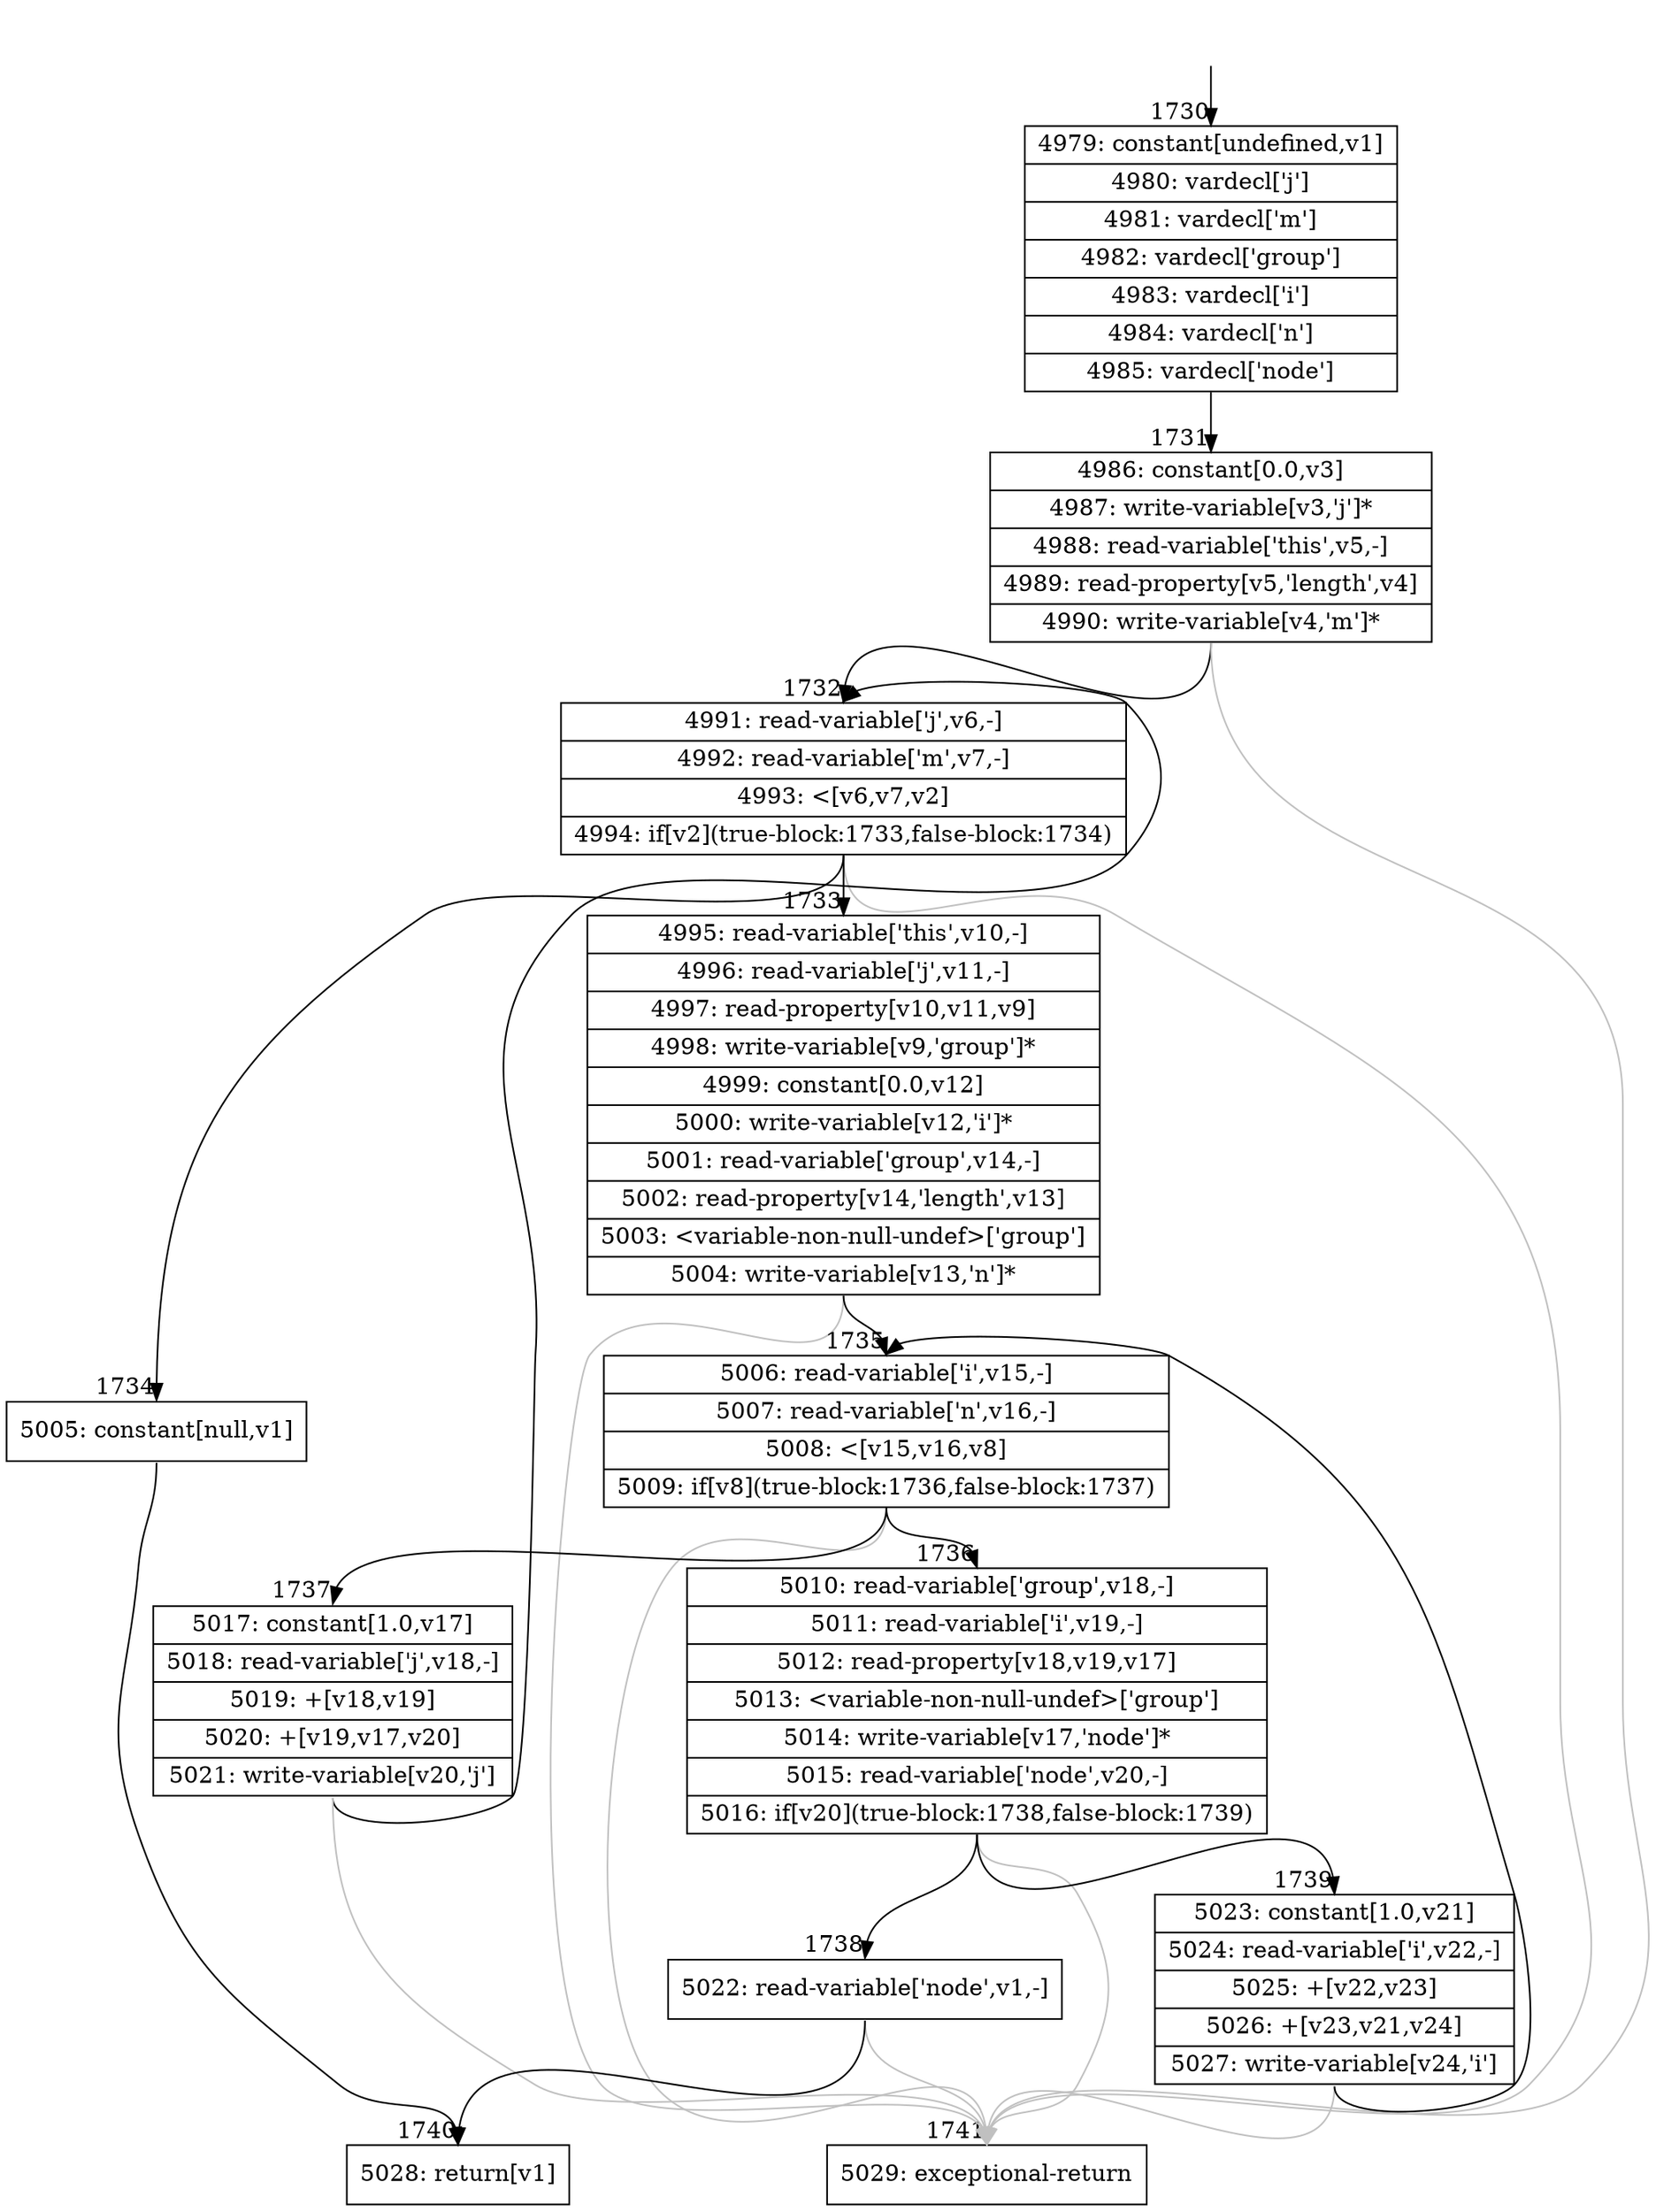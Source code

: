digraph {
rankdir="TD"
BB_entry169[shape=none,label=""];
BB_entry169 -> BB1730 [tailport=s, headport=n, headlabel="    1730"]
BB1730 [shape=record label="{4979: constant[undefined,v1]|4980: vardecl['j']|4981: vardecl['m']|4982: vardecl['group']|4983: vardecl['i']|4984: vardecl['n']|4985: vardecl['node']}" ] 
BB1730 -> BB1731 [tailport=s, headport=n, headlabel="      1731"]
BB1731 [shape=record label="{4986: constant[0.0,v3]|4987: write-variable[v3,'j']*|4988: read-variable['this',v5,-]|4989: read-property[v5,'length',v4]|4990: write-variable[v4,'m']*}" ] 
BB1731 -> BB1732 [tailport=s, headport=n, headlabel="      1732"]
BB1731 -> BB1741 [tailport=s, headport=n, color=gray, headlabel="      1741"]
BB1732 [shape=record label="{4991: read-variable['j',v6,-]|4992: read-variable['m',v7,-]|4993: \<[v6,v7,v2]|4994: if[v2](true-block:1733,false-block:1734)}" ] 
BB1732 -> BB1733 [tailport=s, headport=n, headlabel="      1733"]
BB1732 -> BB1734 [tailport=s, headport=n, headlabel="      1734"]
BB1732 -> BB1741 [tailport=s, headport=n, color=gray]
BB1733 [shape=record label="{4995: read-variable['this',v10,-]|4996: read-variable['j',v11,-]|4997: read-property[v10,v11,v9]|4998: write-variable[v9,'group']*|4999: constant[0.0,v12]|5000: write-variable[v12,'i']*|5001: read-variable['group',v14,-]|5002: read-property[v14,'length',v13]|5003: \<variable-non-null-undef\>['group']|5004: write-variable[v13,'n']*}" ] 
BB1733 -> BB1735 [tailport=s, headport=n, headlabel="      1735"]
BB1733 -> BB1741 [tailport=s, headport=n, color=gray]
BB1734 [shape=record label="{5005: constant[null,v1]}" ] 
BB1734 -> BB1740 [tailport=s, headport=n, headlabel="      1740"]
BB1735 [shape=record label="{5006: read-variable['i',v15,-]|5007: read-variable['n',v16,-]|5008: \<[v15,v16,v8]|5009: if[v8](true-block:1736,false-block:1737)}" ] 
BB1735 -> BB1736 [tailport=s, headport=n, headlabel="      1736"]
BB1735 -> BB1737 [tailport=s, headport=n, headlabel="      1737"]
BB1735 -> BB1741 [tailport=s, headport=n, color=gray]
BB1736 [shape=record label="{5010: read-variable['group',v18,-]|5011: read-variable['i',v19,-]|5012: read-property[v18,v19,v17]|5013: \<variable-non-null-undef\>['group']|5014: write-variable[v17,'node']*|5015: read-variable['node',v20,-]|5016: if[v20](true-block:1738,false-block:1739)}" ] 
BB1736 -> BB1738 [tailport=s, headport=n, headlabel="      1738"]
BB1736 -> BB1739 [tailport=s, headport=n, headlabel="      1739"]
BB1736 -> BB1741 [tailport=s, headport=n, color=gray]
BB1737 [shape=record label="{5017: constant[1.0,v17]|5018: read-variable['j',v18,-]|5019: +[v18,v19]|5020: +[v19,v17,v20]|5021: write-variable[v20,'j']}" ] 
BB1737 -> BB1732 [tailport=s, headport=n]
BB1737 -> BB1741 [tailport=s, headport=n, color=gray]
BB1738 [shape=record label="{5022: read-variable['node',v1,-]}" ] 
BB1738 -> BB1740 [tailport=s, headport=n]
BB1738 -> BB1741 [tailport=s, headport=n, color=gray]
BB1739 [shape=record label="{5023: constant[1.0,v21]|5024: read-variable['i',v22,-]|5025: +[v22,v23]|5026: +[v23,v21,v24]|5027: write-variable[v24,'i']}" ] 
BB1739 -> BB1735 [tailport=s, headport=n]
BB1739 -> BB1741 [tailport=s, headport=n, color=gray]
BB1740 [shape=record label="{5028: return[v1]}" ] 
BB1741 [shape=record label="{5029: exceptional-return}" ] 
//#$~ 988
}
